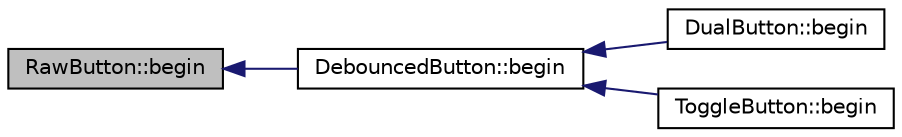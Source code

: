 digraph "RawButton::begin"
{
  edge [fontname="Helvetica",fontsize="10",labelfontname="Helvetica",labelfontsize="10"];
  node [fontname="Helvetica",fontsize="10",shape=record];
  rankdir="LR";
  Node3 [label="RawButton::begin",height=0.2,width=0.4,color="black", fillcolor="grey75", style="filled", fontcolor="black"];
  Node3 -> Node4 [dir="back",color="midnightblue",fontsize="10",style="solid",fontname="Helvetica"];
  Node4 [label="DebouncedButton::begin",height=0.2,width=0.4,color="black", fillcolor="white", style="filled",URL="$classDebouncedButton.html#af0bfebb2830f4b6f5873c9e0ec6ff18d"];
  Node4 -> Node5 [dir="back",color="midnightblue",fontsize="10",style="solid",fontname="Helvetica"];
  Node5 [label="DualButton::begin",height=0.2,width=0.4,color="black", fillcolor="white", style="filled",URL="$classDualButton.html#af57f28c932858d173c360d9deadff8c4"];
  Node4 -> Node6 [dir="back",color="midnightblue",fontsize="10",style="solid",fontname="Helvetica"];
  Node6 [label="ToggleButton::begin",height=0.2,width=0.4,color="black", fillcolor="white", style="filled",URL="$classToggleButton.html#adf067cc210a5c24bd6ecd833a09d00a2"];
}

